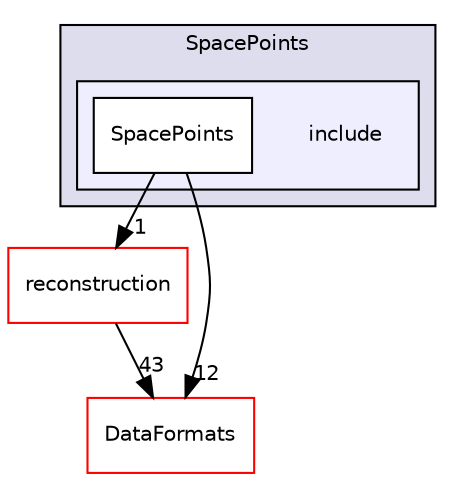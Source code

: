 digraph "/home/travis/build/AliceO2Group/AliceO2/Detectors/TPC/calibration/SpacePoints/include" {
  bgcolor=transparent;
  compound=true
  node [ fontsize="10", fontname="Helvetica"];
  edge [ labelfontsize="10", labelfontname="Helvetica"];
  subgraph clusterdir_7f0118076ec35c6eba4fbf3c8c648756 {
    graph [ bgcolor="#ddddee", pencolor="black", label="SpacePoints" fontname="Helvetica", fontsize="10", URL="dir_7f0118076ec35c6eba4fbf3c8c648756.html"]
  subgraph clusterdir_2055e8b9f766f2ecf35205bcfa7b602c {
    graph [ bgcolor="#eeeeff", pencolor="black", label="" URL="dir_2055e8b9f766f2ecf35205bcfa7b602c.html"];
    dir_2055e8b9f766f2ecf35205bcfa7b602c [shape=plaintext label="include"];
    dir_80fe905438b505ae8657607966343586 [shape=box label="SpacePoints" color="black" fillcolor="white" style="filled" URL="dir_80fe905438b505ae8657607966343586.html"];
  }
  }
  dir_a5de047958dd458e809773c6ffaa8478 [shape=box label="reconstruction" color="red" URL="dir_a5de047958dd458e809773c6ffaa8478.html"];
  dir_2171f7ec022c5423887b07c69b2f5b48 [shape=box label="DataFormats" color="red" URL="dir_2171f7ec022c5423887b07c69b2f5b48.html"];
  dir_a5de047958dd458e809773c6ffaa8478->dir_2171f7ec022c5423887b07c69b2f5b48 [headlabel="43", labeldistance=1.5 headhref="dir_000364_000076.html"];
  dir_80fe905438b505ae8657607966343586->dir_a5de047958dd458e809773c6ffaa8478 [headlabel="1", labeldistance=1.5 headhref="dir_000589_000364.html"];
  dir_80fe905438b505ae8657607966343586->dir_2171f7ec022c5423887b07c69b2f5b48 [headlabel="12", labeldistance=1.5 headhref="dir_000589_000076.html"];
}
